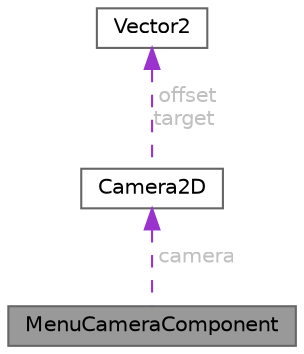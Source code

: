 digraph "MenuCameraComponent"
{
 // LATEX_PDF_SIZE
  bgcolor="transparent";
  edge [fontname=Helvetica,fontsize=10,labelfontname=Helvetica,labelfontsize=10];
  node [fontname=Helvetica,fontsize=10,shape=box,height=0.2,width=0.4];
  Node1 [id="Node000001",label="MenuCameraComponent",height=0.2,width=0.4,color="gray40", fillcolor="grey60", style="filled", fontcolor="black",tooltip=" "];
  Node2 -> Node1 [id="edge1_Node000001_Node000002",dir="back",color="darkorchid3",style="dashed",tooltip=" ",label=" camera",fontcolor="grey" ];
  Node2 [id="Node000002",label="Camera2D",height=0.2,width=0.4,color="gray40", fillcolor="white", style="filled",URL="$struct_camera2_d.html",tooltip=" "];
  Node3 -> Node2 [id="edge2_Node000002_Node000003",dir="back",color="darkorchid3",style="dashed",tooltip=" ",label=" offset\ntarget",fontcolor="grey" ];
  Node3 [id="Node000003",label="Vector2",height=0.2,width=0.4,color="gray40", fillcolor="white", style="filled",URL="$struct_vector2.html",tooltip=" "];
}
